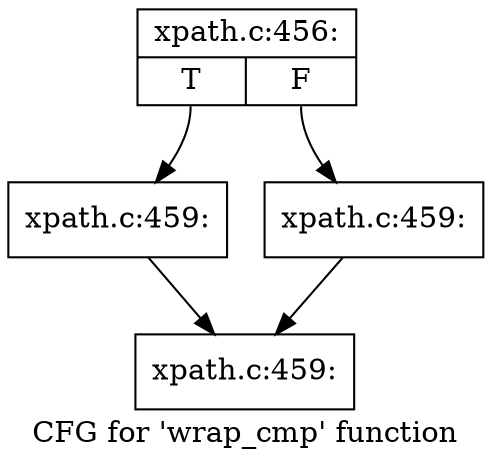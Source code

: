 digraph "CFG for 'wrap_cmp' function" {
	label="CFG for 'wrap_cmp' function";

	Node0x55e6b2a0b0b0 [shape=record,label="{xpath.c:456:|{<s0>T|<s1>F}}"];
	Node0x55e6b2a0b0b0:s0 -> Node0x55e6b2a10980;
	Node0x55e6b2a0b0b0:s1 -> Node0x55e6b2a109d0;
	Node0x55e6b2a10980 [shape=record,label="{xpath.c:459:}"];
	Node0x55e6b2a10980 -> Node0x55e6b2a10a20;
	Node0x55e6b2a109d0 [shape=record,label="{xpath.c:459:}"];
	Node0x55e6b2a109d0 -> Node0x55e6b2a10a20;
	Node0x55e6b2a10a20 [shape=record,label="{xpath.c:459:}"];
}

